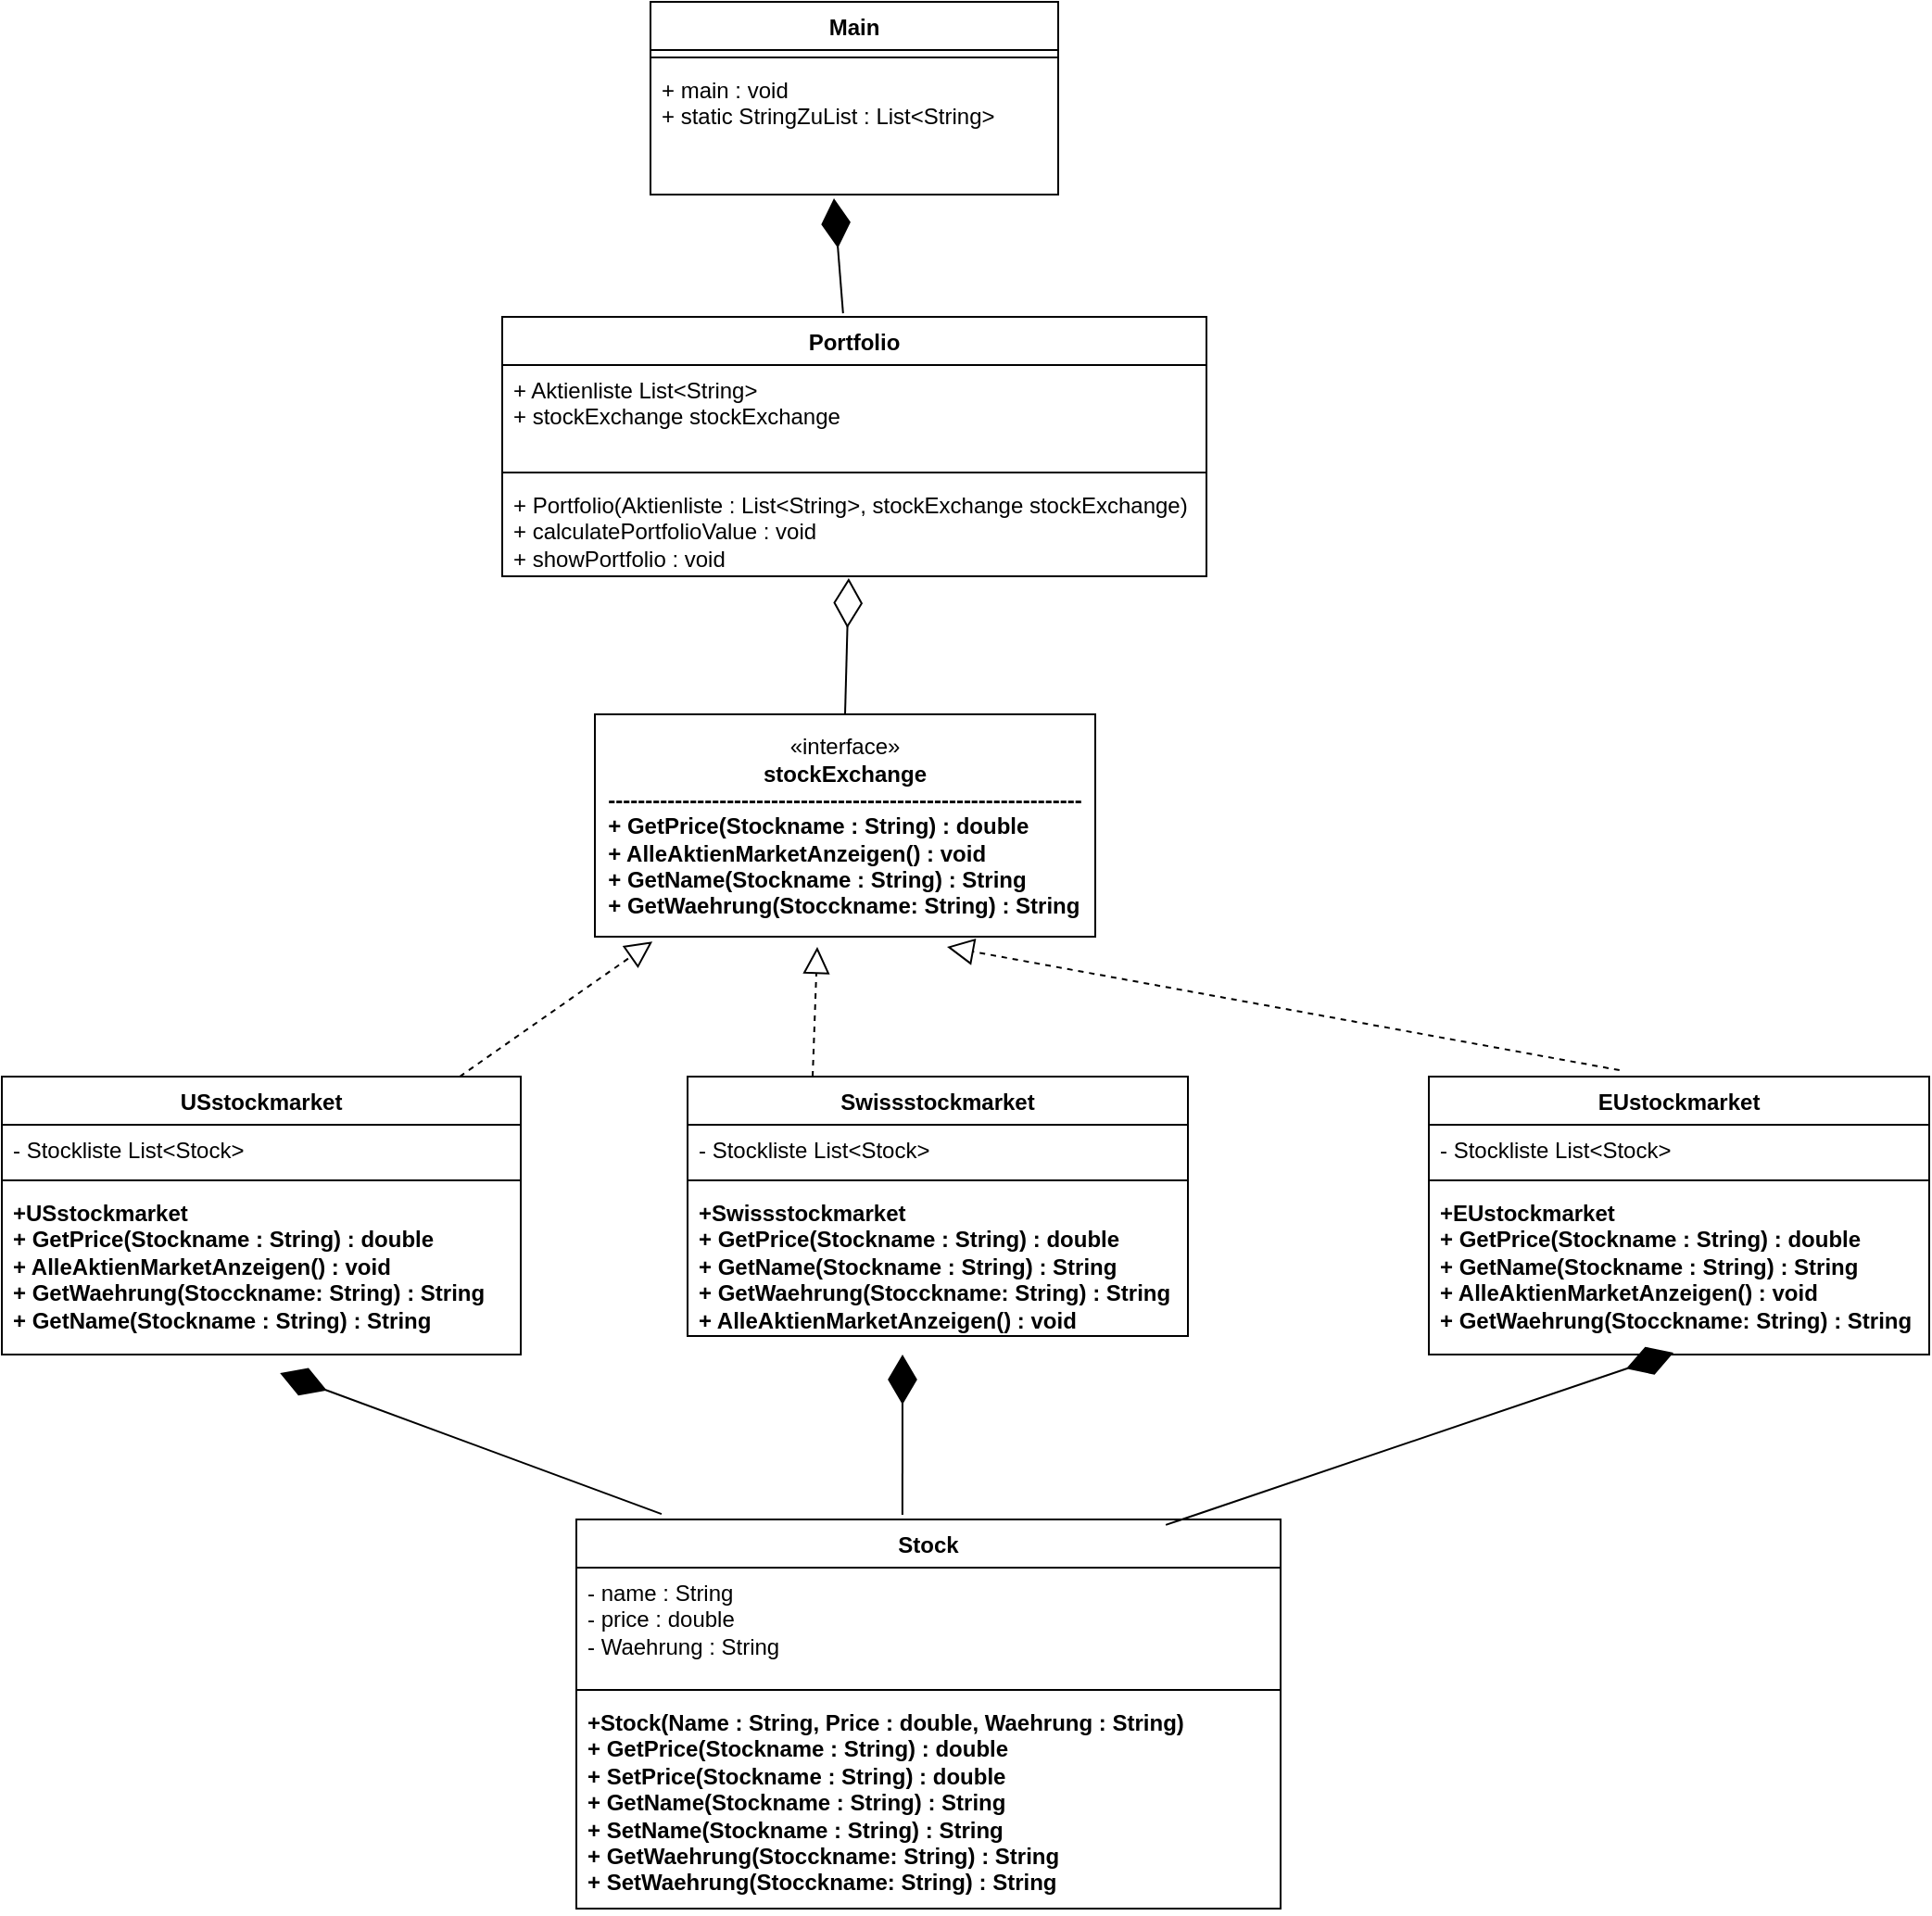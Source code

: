<mxfile version="22.1.18" type="device">
  <diagram id="C5RBs43oDa-KdzZeNtuy" name="Page-1">
    <mxGraphModel dx="1985" dy="1250" grid="1" gridSize="10" guides="1" tooltips="1" connect="1" arrows="1" fold="1" page="1" pageScale="1" pageWidth="827" pageHeight="1169" math="0" shadow="0">
      <root>
        <mxCell id="WIyWlLk6GJQsqaUBKTNV-0" />
        <mxCell id="WIyWlLk6GJQsqaUBKTNV-1" parent="WIyWlLk6GJQsqaUBKTNV-0" />
        <mxCell id="052il4yMvHA40FeF9xnv-0" value="Main" style="swimlane;fontStyle=1;align=center;verticalAlign=top;childLayout=stackLayout;horizontal=1;startSize=26;horizontalStack=0;resizeParent=1;resizeParentMax=0;resizeLast=0;collapsible=1;marginBottom=0;whiteSpace=wrap;html=1;" parent="WIyWlLk6GJQsqaUBKTNV-1" vertex="1">
          <mxGeometry x="360" y="140" width="220" height="104" as="geometry" />
        </mxCell>
        <mxCell id="052il4yMvHA40FeF9xnv-2" value="" style="line;strokeWidth=1;fillColor=none;align=left;verticalAlign=middle;spacingTop=-1;spacingLeft=3;spacingRight=3;rotatable=0;labelPosition=right;points=[];portConstraint=eastwest;strokeColor=inherit;" parent="052il4yMvHA40FeF9xnv-0" vertex="1">
          <mxGeometry y="26" width="220" height="8" as="geometry" />
        </mxCell>
        <mxCell id="052il4yMvHA40FeF9xnv-3" value="+ main : void&lt;br&gt;+ static StringZuList : List&amp;lt;String&amp;gt;" style="text;strokeColor=none;fillColor=none;align=left;verticalAlign=top;spacingLeft=4;spacingRight=4;overflow=hidden;rotatable=0;points=[[0,0.5],[1,0.5]];portConstraint=eastwest;whiteSpace=wrap;html=1;" parent="052il4yMvHA40FeF9xnv-0" vertex="1">
          <mxGeometry y="34" width="220" height="70" as="geometry" />
        </mxCell>
        <mxCell id="052il4yMvHA40FeF9xnv-5" value="Swissstockmarket" style="swimlane;fontStyle=1;align=center;verticalAlign=top;childLayout=stackLayout;horizontal=1;startSize=26;horizontalStack=0;resizeParent=1;resizeParentMax=0;resizeLast=0;collapsible=1;marginBottom=0;whiteSpace=wrap;html=1;" parent="WIyWlLk6GJQsqaUBKTNV-1" vertex="1">
          <mxGeometry x="380" y="720" width="270" height="140" as="geometry" />
        </mxCell>
        <mxCell id="052il4yMvHA40FeF9xnv-6" value="- Stockliste List&amp;lt;Stock&amp;gt;" style="text;strokeColor=none;fillColor=none;align=left;verticalAlign=top;spacingLeft=4;spacingRight=4;overflow=hidden;rotatable=0;points=[[0,0.5],[1,0.5]];portConstraint=eastwest;whiteSpace=wrap;html=1;" parent="052il4yMvHA40FeF9xnv-5" vertex="1">
          <mxGeometry y="26" width="270" height="26" as="geometry" />
        </mxCell>
        <mxCell id="052il4yMvHA40FeF9xnv-7" value="" style="line;strokeWidth=1;fillColor=none;align=left;verticalAlign=middle;spacingTop=-1;spacingLeft=3;spacingRight=3;rotatable=0;labelPosition=right;points=[];portConstraint=eastwest;strokeColor=inherit;" parent="052il4yMvHA40FeF9xnv-5" vertex="1">
          <mxGeometry y="52" width="270" height="8" as="geometry" />
        </mxCell>
        <mxCell id="052il4yMvHA40FeF9xnv-8" value="&lt;b style=&quot;border-color: var(--border-color); text-align: center;&quot;&gt;+Swissstockmarket&lt;br&gt;+ GetPrice(Stockname : String) : double&lt;br style=&quot;border-color: var(--border-color);&quot;&gt;+ GetName(Stockname : String) : String&lt;br style=&quot;border-color: var(--border-color);&quot;&gt;+ GetWaehrung(Stocckname: String) : String&lt;br&gt;&lt;b style=&quot;border-color: var(--border-color);&quot;&gt;+ AlleAktienMarketAnzeigen() : void&lt;/b&gt;&lt;br&gt;&lt;/b&gt;" style="text;strokeColor=none;fillColor=none;align=left;verticalAlign=top;spacingLeft=4;spacingRight=4;overflow=hidden;rotatable=0;points=[[0,0.5],[1,0.5]];portConstraint=eastwest;whiteSpace=wrap;html=1;" parent="052il4yMvHA40FeF9xnv-5" vertex="1">
          <mxGeometry y="60" width="270" height="80" as="geometry" />
        </mxCell>
        <mxCell id="052il4yMvHA40FeF9xnv-9" value="Portfolio" style="swimlane;fontStyle=1;align=center;verticalAlign=top;childLayout=stackLayout;horizontal=1;startSize=26;horizontalStack=0;resizeParent=1;resizeParentMax=0;resizeLast=0;collapsible=1;marginBottom=0;whiteSpace=wrap;html=1;" parent="WIyWlLk6GJQsqaUBKTNV-1" vertex="1">
          <mxGeometry x="280" y="310" width="380" height="140" as="geometry" />
        </mxCell>
        <mxCell id="052il4yMvHA40FeF9xnv-10" value="+ Aktienliste List&amp;lt;String&amp;gt;&lt;br&gt;+ stockExchange stockExchange" style="text;strokeColor=none;fillColor=none;align=left;verticalAlign=top;spacingLeft=4;spacingRight=4;overflow=hidden;rotatable=0;points=[[0,0.5],[1,0.5]];portConstraint=eastwest;whiteSpace=wrap;html=1;" parent="052il4yMvHA40FeF9xnv-9" vertex="1">
          <mxGeometry y="26" width="380" height="54" as="geometry" />
        </mxCell>
        <mxCell id="052il4yMvHA40FeF9xnv-11" value="" style="line;strokeWidth=1;fillColor=none;align=left;verticalAlign=middle;spacingTop=-1;spacingLeft=3;spacingRight=3;rotatable=0;labelPosition=right;points=[];portConstraint=eastwest;strokeColor=inherit;" parent="052il4yMvHA40FeF9xnv-9" vertex="1">
          <mxGeometry y="80" width="380" height="8" as="geometry" />
        </mxCell>
        <mxCell id="052il4yMvHA40FeF9xnv-12" value="+ Portfolio(Aktienliste : List&amp;lt;String&amp;gt;, stockExchange stockExchange)&lt;br&gt;+ calculatePortfolioValue : void&lt;br&gt;+ showPortfolio : void" style="text;strokeColor=none;fillColor=none;align=left;verticalAlign=top;spacingLeft=4;spacingRight=4;overflow=hidden;rotatable=0;points=[[0,0.5],[1,0.5]];portConstraint=eastwest;whiteSpace=wrap;html=1;" parent="052il4yMvHA40FeF9xnv-9" vertex="1">
          <mxGeometry y="88" width="380" height="52" as="geometry" />
        </mxCell>
        <mxCell id="052il4yMvHA40FeF9xnv-13" value="USstockmarket" style="swimlane;fontStyle=1;align=center;verticalAlign=top;childLayout=stackLayout;horizontal=1;startSize=26;horizontalStack=0;resizeParent=1;resizeParentMax=0;resizeLast=0;collapsible=1;marginBottom=0;whiteSpace=wrap;html=1;" parent="WIyWlLk6GJQsqaUBKTNV-1" vertex="1">
          <mxGeometry x="10" y="720" width="280" height="150" as="geometry" />
        </mxCell>
        <mxCell id="052il4yMvHA40FeF9xnv-14" value="- Stockliste List&amp;lt;Stock&amp;gt;" style="text;strokeColor=none;fillColor=none;align=left;verticalAlign=top;spacingLeft=4;spacingRight=4;overflow=hidden;rotatable=0;points=[[0,0.5],[1,0.5]];portConstraint=eastwest;whiteSpace=wrap;html=1;" parent="052il4yMvHA40FeF9xnv-13" vertex="1">
          <mxGeometry y="26" width="280" height="26" as="geometry" />
        </mxCell>
        <mxCell id="052il4yMvHA40FeF9xnv-15" value="" style="line;strokeWidth=1;fillColor=none;align=left;verticalAlign=middle;spacingTop=-1;spacingLeft=3;spacingRight=3;rotatable=0;labelPosition=right;points=[];portConstraint=eastwest;strokeColor=inherit;" parent="052il4yMvHA40FeF9xnv-13" vertex="1">
          <mxGeometry y="52" width="280" height="8" as="geometry" />
        </mxCell>
        <mxCell id="052il4yMvHA40FeF9xnv-16" value="&lt;b style=&quot;border-color: var(--border-color); text-align: center;&quot;&gt;+USstockmarket&lt;br&gt;+ GetPrice(Stockname : String) : double&lt;br style=&quot;border-color: var(--border-color);&quot;&gt;+ AlleAktienMarketAnzeigen() : void&lt;br&gt;&lt;b style=&quot;border-color: var(--border-color);&quot;&gt;+ GetWaehrung(Stocckname: String) : String&lt;br&gt;&lt;/b&gt;+ GetName(Stockname : String) : String&lt;br style=&quot;border-color: var(--border-color);&quot;&gt;&lt;br&gt;&lt;/b&gt;" style="text;strokeColor=none;fillColor=none;align=left;verticalAlign=top;spacingLeft=4;spacingRight=4;overflow=hidden;rotatable=0;points=[[0,0.5],[1,0.5]];portConstraint=eastwest;whiteSpace=wrap;html=1;" parent="052il4yMvHA40FeF9xnv-13" vertex="1">
          <mxGeometry y="60" width="280" height="90" as="geometry" />
        </mxCell>
        <mxCell id="052il4yMvHA40FeF9xnv-17" value="EUstockmarket" style="swimlane;fontStyle=1;align=center;verticalAlign=top;childLayout=stackLayout;horizontal=1;startSize=26;horizontalStack=0;resizeParent=1;resizeParentMax=0;resizeLast=0;collapsible=1;marginBottom=0;whiteSpace=wrap;html=1;" parent="WIyWlLk6GJQsqaUBKTNV-1" vertex="1">
          <mxGeometry x="780" y="720" width="270" height="150" as="geometry" />
        </mxCell>
        <mxCell id="052il4yMvHA40FeF9xnv-18" value="- Stockliste List&amp;lt;Stock&amp;gt;" style="text;strokeColor=none;fillColor=none;align=left;verticalAlign=top;spacingLeft=4;spacingRight=4;overflow=hidden;rotatable=0;points=[[0,0.5],[1,0.5]];portConstraint=eastwest;whiteSpace=wrap;html=1;" parent="052il4yMvHA40FeF9xnv-17" vertex="1">
          <mxGeometry y="26" width="270" height="26" as="geometry" />
        </mxCell>
        <mxCell id="052il4yMvHA40FeF9xnv-19" value="" style="line;strokeWidth=1;fillColor=none;align=left;verticalAlign=middle;spacingTop=-1;spacingLeft=3;spacingRight=3;rotatable=0;labelPosition=right;points=[];portConstraint=eastwest;strokeColor=inherit;" parent="052il4yMvHA40FeF9xnv-17" vertex="1">
          <mxGeometry y="52" width="270" height="8" as="geometry" />
        </mxCell>
        <mxCell id="052il4yMvHA40FeF9xnv-20" value="&lt;b style=&quot;border-color: var(--border-color); text-align: center;&quot;&gt;+EUstockmarket&lt;br&gt;+ GetPrice(Stockname : String) : double&lt;br style=&quot;border-color: var(--border-color);&quot;&gt;+ GetName(Stockname : String) : String&lt;br&gt;&lt;b style=&quot;border-color: var(--border-color);&quot;&gt;+ AlleAktienMarketAnzeigen() : void&lt;br style=&quot;border-color: var(--border-color);&quot;&gt;&lt;/b&gt;+ GetWaehrung(Stocckname: String) : String&lt;/b&gt;" style="text;strokeColor=none;fillColor=none;align=left;verticalAlign=top;spacingLeft=4;spacingRight=4;overflow=hidden;rotatable=0;points=[[0,0.5],[1,0.5]];portConstraint=eastwest;whiteSpace=wrap;html=1;" parent="052il4yMvHA40FeF9xnv-17" vertex="1">
          <mxGeometry y="60" width="270" height="90" as="geometry" />
        </mxCell>
        <mxCell id="052il4yMvHA40FeF9xnv-21" value="Stock" style="swimlane;fontStyle=1;align=center;verticalAlign=top;childLayout=stackLayout;horizontal=1;startSize=26;horizontalStack=0;resizeParent=1;resizeParentMax=0;resizeLast=0;collapsible=1;marginBottom=0;whiteSpace=wrap;html=1;" parent="WIyWlLk6GJQsqaUBKTNV-1" vertex="1">
          <mxGeometry x="320" y="959" width="380" height="210" as="geometry" />
        </mxCell>
        <mxCell id="052il4yMvHA40FeF9xnv-22" value="- name : String&lt;br&gt;- price : double&lt;br&gt;- Waehrung : String" style="text;strokeColor=none;fillColor=none;align=left;verticalAlign=top;spacingLeft=4;spacingRight=4;overflow=hidden;rotatable=0;points=[[0,0.5],[1,0.5]];portConstraint=eastwest;whiteSpace=wrap;html=1;" parent="052il4yMvHA40FeF9xnv-21" vertex="1">
          <mxGeometry y="26" width="380" height="62" as="geometry" />
        </mxCell>
        <mxCell id="052il4yMvHA40FeF9xnv-23" value="" style="line;strokeWidth=1;fillColor=none;align=left;verticalAlign=middle;spacingTop=-1;spacingLeft=3;spacingRight=3;rotatable=0;labelPosition=right;points=[];portConstraint=eastwest;strokeColor=inherit;" parent="052il4yMvHA40FeF9xnv-21" vertex="1">
          <mxGeometry y="88" width="380" height="8" as="geometry" />
        </mxCell>
        <mxCell id="052il4yMvHA40FeF9xnv-24" value="&lt;b style=&quot;border-color: var(--border-color); text-align: center;&quot;&gt;+Stock(Name : String, Price : double, Waehrung : String)&lt;br style=&quot;border-color: var(--border-color);&quot;&gt;+ GetPrice(Stockname : String) : double&lt;br&gt;&lt;b style=&quot;border-color: var(--border-color);&quot;&gt;+ SetPrice(Stockname : String) : double&lt;/b&gt;&lt;br style=&quot;border-color: var(--border-color);&quot;&gt;+ GetName(Stockname : String) : String&lt;br&gt;&lt;b style=&quot;border-color: var(--border-color);&quot;&gt;+ SetName(Stockname : String) : String&lt;/b&gt;&lt;br style=&quot;border-color: var(--border-color);&quot;&gt;+ GetWaehrung(Stocckname: String) : String&lt;br&gt;&lt;b style=&quot;border-color: var(--border-color);&quot;&gt;+ SetWaehrung(Stocckname: String) : String&lt;/b&gt;&lt;br&gt;&lt;/b&gt;" style="text;strokeColor=none;fillColor=none;align=left;verticalAlign=top;spacingLeft=4;spacingRight=4;overflow=hidden;rotatable=0;points=[[0,0.5],[1,0.5]];portConstraint=eastwest;whiteSpace=wrap;html=1;" parent="052il4yMvHA40FeF9xnv-21" vertex="1">
          <mxGeometry y="96" width="380" height="114" as="geometry" />
        </mxCell>
        <mxCell id="052il4yMvHA40FeF9xnv-25" value="&lt;div style=&quot;&quot;&gt;&lt;span style=&quot;background-color: initial;&quot;&gt;«interface»&lt;/span&gt;&lt;/div&gt;&lt;b&gt;&lt;div style=&quot;&quot;&gt;&lt;b style=&quot;background-color: initial;&quot;&gt;stockExchange&lt;/b&gt;&lt;/div&gt;&lt;div style=&quot;text-align: left;&quot;&gt;&lt;b style=&quot;background-color: initial;&quot;&gt;----------------------------------------------------------------&lt;/b&gt;&lt;/div&gt;&lt;div style=&quot;text-align: left;&quot;&gt;&lt;b style=&quot;background-color: initial;&quot;&gt;+ GetPrice(Stockname : String) : double&lt;/b&gt;&lt;/div&gt;&lt;div style=&quot;text-align: left;&quot;&gt;&lt;b style=&quot;background-color: initial;&quot;&gt;+ AlleAktienMarketAnzeigen() : void&lt;/b&gt;&lt;/div&gt;&lt;div style=&quot;text-align: left;&quot;&gt;&lt;b style=&quot;background-color: initial;&quot;&gt;+ GetName(Stockname : String) : String&lt;/b&gt;&lt;/div&gt;&lt;div style=&quot;text-align: left;&quot;&gt;&lt;b style=&quot;background-color: initial;&quot;&gt;+ GetWaehrung(Stocckname: String) : String&lt;/b&gt;&lt;/div&gt;&lt;/b&gt;" style="html=1;whiteSpace=wrap;" parent="WIyWlLk6GJQsqaUBKTNV-1" vertex="1">
          <mxGeometry x="330" y="524.5" width="270" height="120" as="geometry" />
        </mxCell>
        <mxCell id="052il4yMvHA40FeF9xnv-26" value="" style="endArrow=block;dashed=1;endFill=0;endSize=12;html=1;rounded=0;exitX=0.25;exitY=0;exitDx=0;exitDy=0;" parent="WIyWlLk6GJQsqaUBKTNV-1" source="052il4yMvHA40FeF9xnv-5" edge="1">
          <mxGeometry width="160" relative="1" as="geometry">
            <mxPoint x="250" y="860" as="sourcePoint" />
            <mxPoint x="450" y="650" as="targetPoint" />
          </mxGeometry>
        </mxCell>
        <mxCell id="052il4yMvHA40FeF9xnv-27" value="" style="endArrow=block;dashed=1;endFill=0;endSize=12;html=1;rounded=0;exitX=0.381;exitY=-0.023;exitDx=0;exitDy=0;exitPerimeter=0;" parent="WIyWlLk6GJQsqaUBKTNV-1" source="052il4yMvHA40FeF9xnv-17" edge="1">
          <mxGeometry width="160" relative="1" as="geometry">
            <mxPoint x="210" y="860" as="sourcePoint" />
            <mxPoint x="520" y="650" as="targetPoint" />
          </mxGeometry>
        </mxCell>
        <mxCell id="052il4yMvHA40FeF9xnv-28" value="" style="endArrow=block;dashed=1;endFill=0;endSize=12;html=1;rounded=0;entryX=0.115;entryY=1.022;entryDx=0;entryDy=0;entryPerimeter=0;" parent="WIyWlLk6GJQsqaUBKTNV-1" source="052il4yMvHA40FeF9xnv-13" target="052il4yMvHA40FeF9xnv-25" edge="1">
          <mxGeometry width="160" relative="1" as="geometry">
            <mxPoint x="170" y="840" as="sourcePoint" />
            <mxPoint x="330" y="840" as="targetPoint" />
          </mxGeometry>
        </mxCell>
        <mxCell id="052il4yMvHA40FeF9xnv-30" value="" style="endArrow=diamondThin;endFill=1;endSize=24;html=1;rounded=0;entryX=0.489;entryY=0.989;entryDx=0;entryDy=0;entryPerimeter=0;exitX=0.837;exitY=0.014;exitDx=0;exitDy=0;exitPerimeter=0;" parent="WIyWlLk6GJQsqaUBKTNV-1" source="052il4yMvHA40FeF9xnv-21" target="052il4yMvHA40FeF9xnv-20" edge="1">
          <mxGeometry width="160" relative="1" as="geometry">
            <mxPoint x="470" y="1120" as="sourcePoint" />
            <mxPoint x="630" y="1120" as="targetPoint" />
          </mxGeometry>
        </mxCell>
        <mxCell id="052il4yMvHA40FeF9xnv-31" value="" style="endArrow=diamondThin;endFill=1;endSize=24;html=1;rounded=0;entryX=0.536;entryY=1.111;entryDx=0;entryDy=0;entryPerimeter=0;exitX=0.121;exitY=-0.014;exitDx=0;exitDy=0;exitPerimeter=0;" parent="WIyWlLk6GJQsqaUBKTNV-1" source="052il4yMvHA40FeF9xnv-21" target="052il4yMvHA40FeF9xnv-16" edge="1">
          <mxGeometry width="160" relative="1" as="geometry">
            <mxPoint x="120" y="1120" as="sourcePoint" />
            <mxPoint x="280" y="1120" as="targetPoint" />
          </mxGeometry>
        </mxCell>
        <mxCell id="052il4yMvHA40FeF9xnv-32" value="" style="endArrow=diamondThin;endFill=1;endSize=24;html=1;rounded=0;exitX=0.463;exitY=-0.012;exitDx=0;exitDy=0;exitPerimeter=0;" parent="WIyWlLk6GJQsqaUBKTNV-1" source="052il4yMvHA40FeF9xnv-21" edge="1">
          <mxGeometry width="160" relative="1" as="geometry">
            <mxPoint x="730" y="1140" as="sourcePoint" />
            <mxPoint x="496" y="870" as="targetPoint" />
          </mxGeometry>
        </mxCell>
        <mxCell id="052il4yMvHA40FeF9xnv-33" value="" style="endArrow=diamondThin;endFill=0;endSize=24;html=1;rounded=0;entryX=0.492;entryY=1.019;entryDx=0;entryDy=0;entryPerimeter=0;exitX=0.5;exitY=0;exitDx=0;exitDy=0;" parent="WIyWlLk6GJQsqaUBKTNV-1" source="052il4yMvHA40FeF9xnv-25" target="052il4yMvHA40FeF9xnv-12" edge="1">
          <mxGeometry width="160" relative="1" as="geometry">
            <mxPoint x="670" y="530" as="sourcePoint" />
            <mxPoint x="830" y="530" as="targetPoint" />
          </mxGeometry>
        </mxCell>
        <mxCell id="052il4yMvHA40FeF9xnv-34" value="" style="endArrow=diamondThin;endFill=1;endSize=24;html=1;rounded=0;entryX=0.45;entryY=1.029;entryDx=0;entryDy=0;entryPerimeter=0;exitX=0.484;exitY=-0.014;exitDx=0;exitDy=0;exitPerimeter=0;" parent="WIyWlLk6GJQsqaUBKTNV-1" source="052il4yMvHA40FeF9xnv-9" target="052il4yMvHA40FeF9xnv-3" edge="1">
          <mxGeometry width="160" relative="1" as="geometry">
            <mxPoint x="460" y="280" as="sourcePoint" />
            <mxPoint x="910" y="240" as="targetPoint" />
          </mxGeometry>
        </mxCell>
      </root>
    </mxGraphModel>
  </diagram>
</mxfile>

